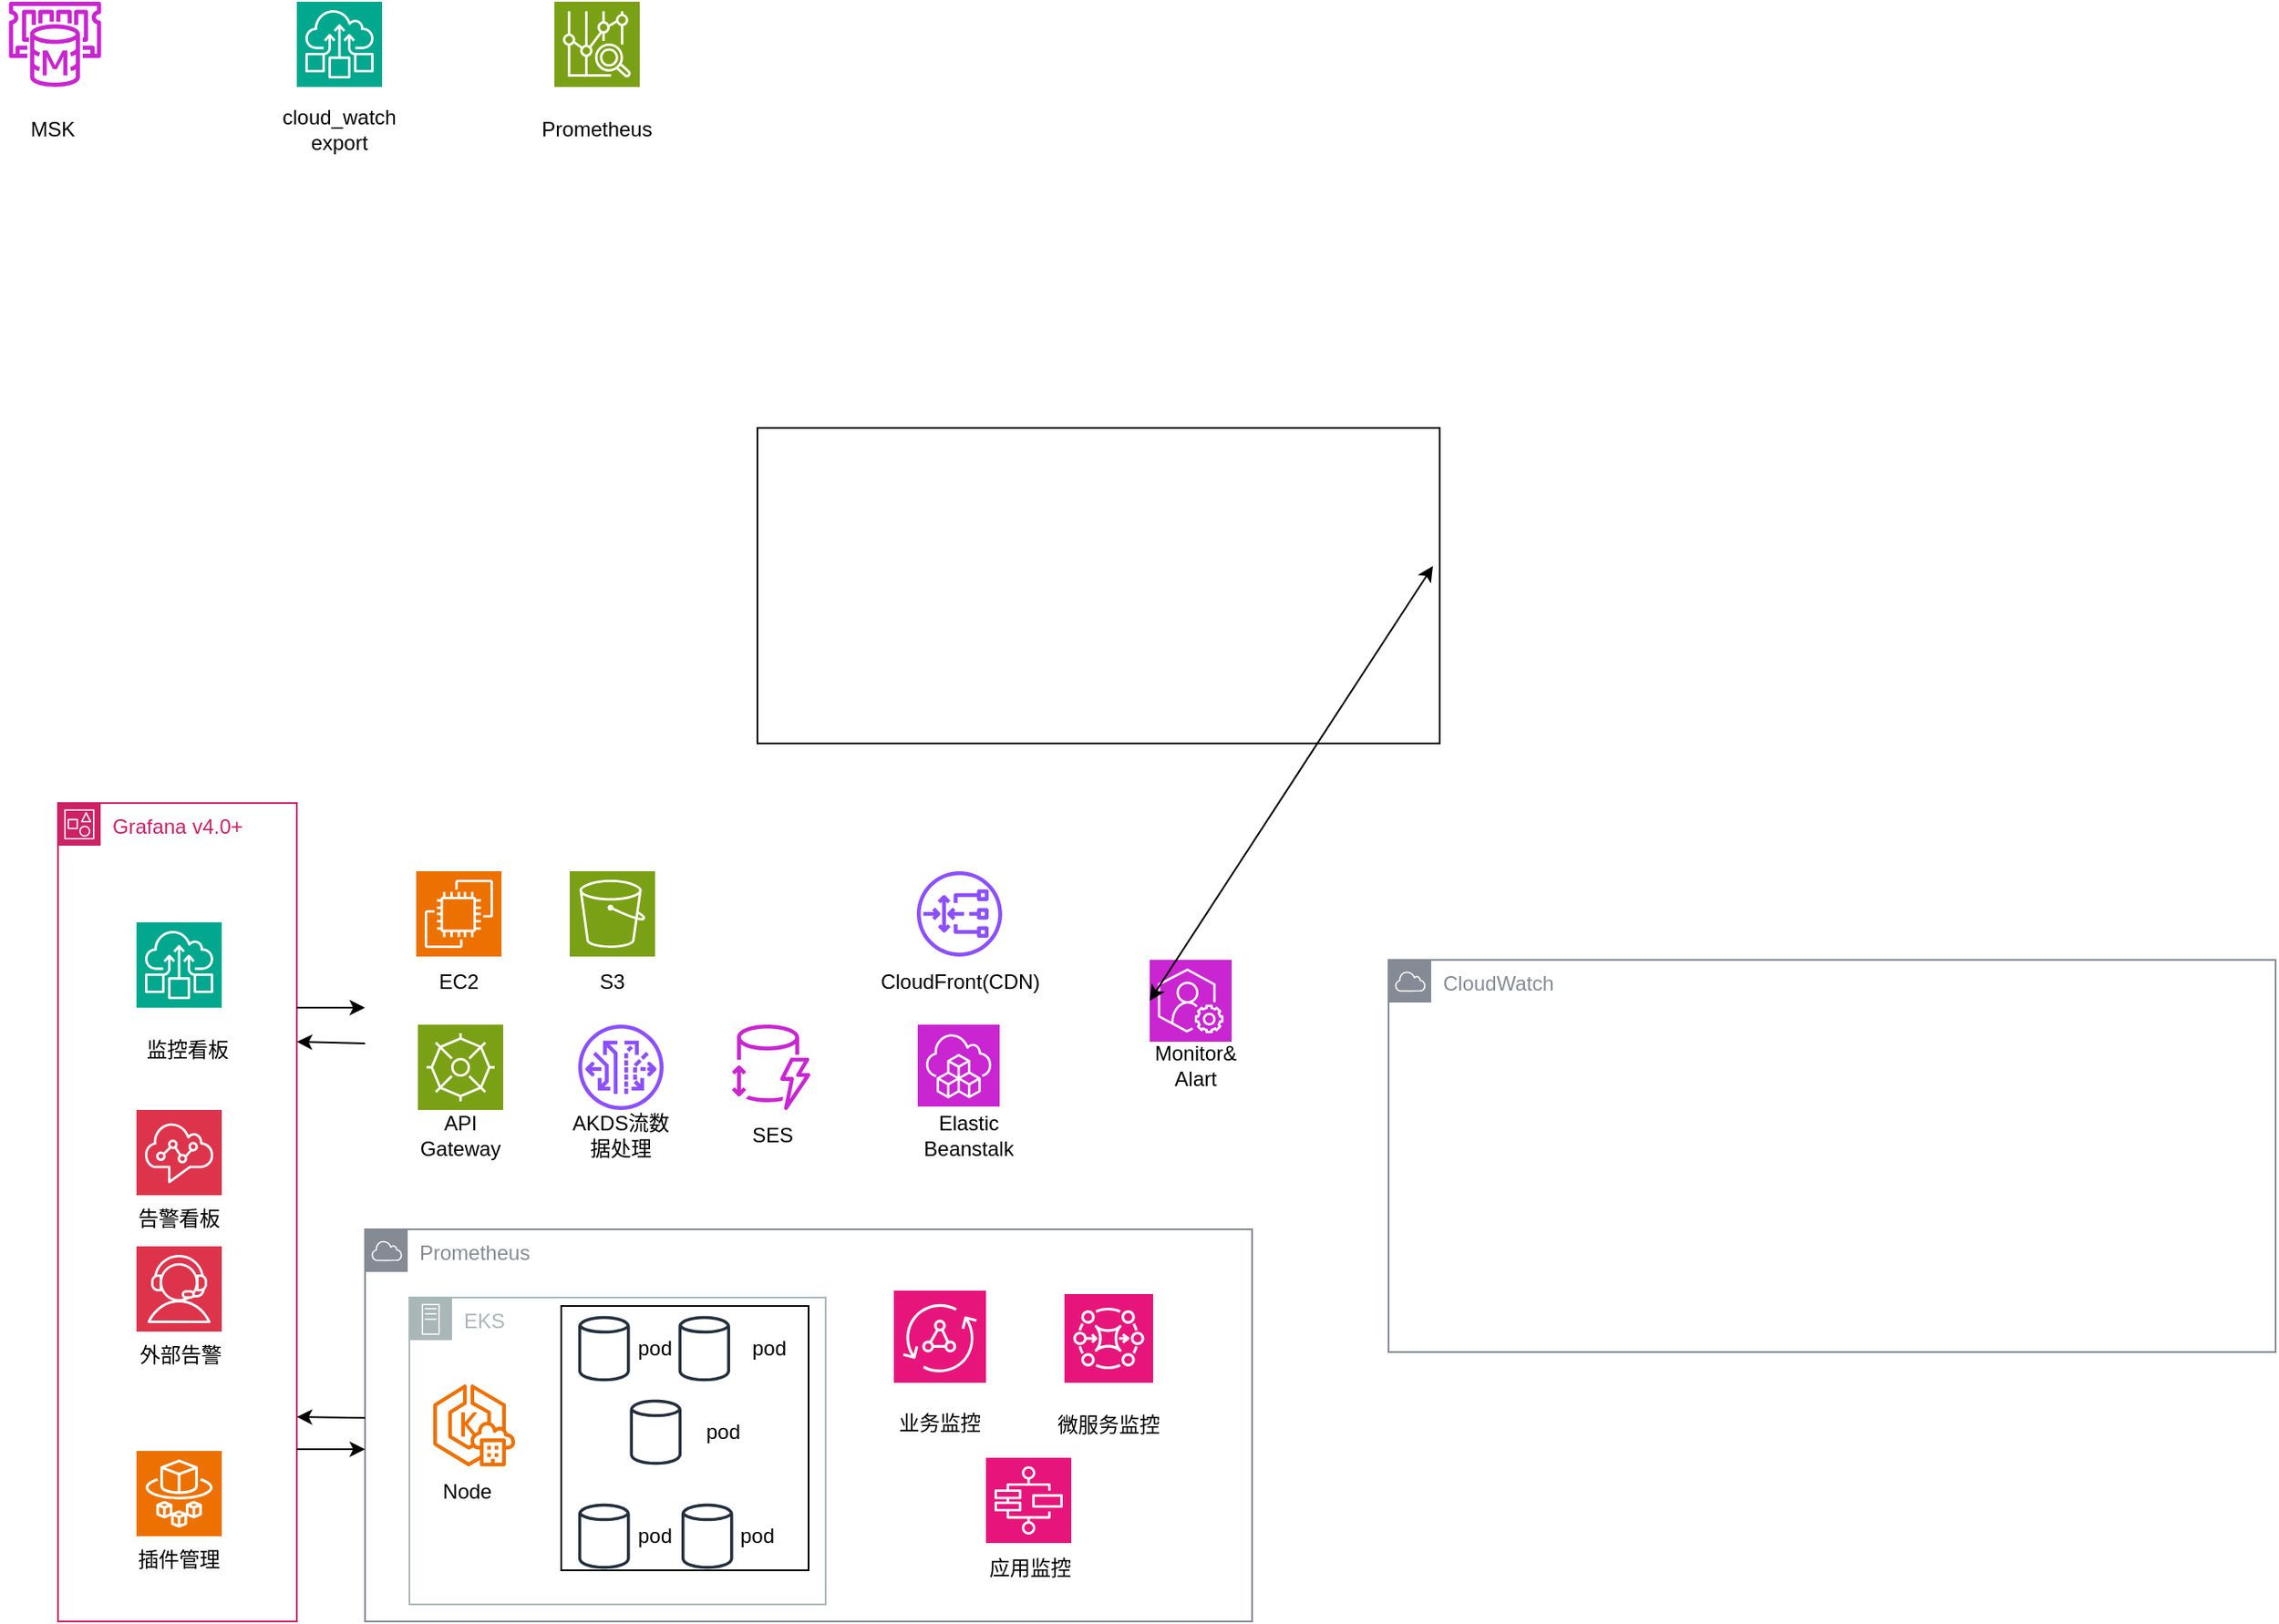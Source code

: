 <mxfile version="24.6.2" type="github">
  <diagram name="Page-1" id="crh14yNIIX4ZS6QceRDh">
    <mxGraphModel dx="1712" dy="1704" grid="1" gridSize="10" guides="1" tooltips="1" connect="1" arrows="1" fold="1" page="1" pageScale="1" pageWidth="827" pageHeight="1169" math="0" shadow="0">
      <root>
        <mxCell id="0" />
        <mxCell id="1" parent="0" />
        <mxCell id="hOvp6tXlnZ2b6GhqetEw-1" value="&lt;font style=&quot;vertical-align: inherit;&quot;&gt;&lt;font style=&quot;vertical-align: inherit;&quot;&gt;&lt;font style=&quot;vertical-align: inherit;&quot;&gt;&lt;font style=&quot;vertical-align: inherit;&quot;&gt;&lt;font style=&quot;vertical-align: inherit;&quot;&gt;&lt;font style=&quot;vertical-align: inherit;&quot;&gt;CloudWatch&lt;/font&gt;&lt;/font&gt;&lt;/font&gt;&lt;/font&gt;&lt;/font&gt;&lt;/font&gt;" style="sketch=0;outlineConnect=0;gradientColor=none;html=1;whiteSpace=wrap;fontSize=12;fontStyle=0;shape=mxgraph.aws4.group;grIcon=mxgraph.aws4.group_aws_cloud;strokeColor=#858B94;fillColor=none;verticalAlign=top;align=left;spacingLeft=30;fontColor=#858B94;dashed=0;" vertex="1" parent="1">
          <mxGeometry x="690" y="152" width="520" height="230" as="geometry" />
        </mxCell>
        <mxCell id="hOvp6tXlnZ2b6GhqetEw-2" value="" style="sketch=0;points=[[0,0,0],[0.25,0,0],[0.5,0,0],[0.75,0,0],[1,0,0],[0,1,0],[0.25,1,0],[0.5,1,0],[0.75,1,0],[1,1,0],[0,0.25,0],[0,0.5,0],[0,0.75,0],[1,0.25,0],[1,0.5,0],[1,0.75,0]];outlineConnect=0;fontColor=#232F3E;fillColor=#ED7100;strokeColor=#ffffff;dashed=0;verticalLabelPosition=bottom;verticalAlign=top;align=center;html=1;fontSize=12;fontStyle=0;aspect=fixed;shape=mxgraph.aws4.resourceIcon;resIcon=mxgraph.aws4.ec2;" vertex="1" parent="1">
          <mxGeometry x="120" y="100" width="50" height="50" as="geometry" />
        </mxCell>
        <mxCell id="hOvp6tXlnZ2b6GhqetEw-3" value="&lt;font style=&quot;vertical-align: inherit;&quot;&gt;&lt;font style=&quot;vertical-align: inherit;&quot;&gt;EC2&lt;/font&gt;&lt;/font&gt;" style="text;html=1;align=center;verticalAlign=middle;whiteSpace=wrap;rounded=0;" vertex="1" parent="1">
          <mxGeometry x="115" y="150" width="60" height="30" as="geometry" />
        </mxCell>
        <mxCell id="hOvp6tXlnZ2b6GhqetEw-4" value="" style="sketch=0;points=[[0,0,0],[0.25,0,0],[0.5,0,0],[0.75,0,0],[1,0,0],[0,1,0],[0.25,1,0],[0.5,1,0],[0.75,1,0],[1,1,0],[0,0.25,0],[0,0.5,0],[0,0.75,0],[1,0.25,0],[1,0.5,0],[1,0.75,0]];outlineConnect=0;fontColor=#232F3E;fillColor=#7AA116;strokeColor=#ffffff;dashed=0;verticalLabelPosition=bottom;verticalAlign=top;align=center;html=1;fontSize=12;fontStyle=0;aspect=fixed;shape=mxgraph.aws4.resourceIcon;resIcon=mxgraph.aws4.s3;" vertex="1" parent="1">
          <mxGeometry x="210" y="100" width="50" height="50" as="geometry" />
        </mxCell>
        <mxCell id="hOvp6tXlnZ2b6GhqetEw-5" value="&lt;font style=&quot;vertical-align: inherit;&quot;&gt;&lt;font style=&quot;vertical-align: inherit;&quot;&gt;&lt;font style=&quot;vertical-align: inherit;&quot;&gt;&lt;font style=&quot;vertical-align: inherit;&quot;&gt;S3&lt;/font&gt;&lt;/font&gt;&lt;/font&gt;&lt;/font&gt;" style="text;html=1;align=center;verticalAlign=middle;whiteSpace=wrap;rounded=0;" vertex="1" parent="1">
          <mxGeometry x="205" y="150" width="60" height="30" as="geometry" />
        </mxCell>
        <mxCell id="hOvp6tXlnZ2b6GhqetEw-6" value="" style="sketch=0;outlineConnect=0;fontColor=#232F3E;gradientColor=none;fillColor=#C925D1;strokeColor=none;dashed=0;verticalLabelPosition=bottom;verticalAlign=top;align=center;html=1;fontSize=12;fontStyle=0;aspect=fixed;pointerEvents=1;shape=mxgraph.aws4.elasticache_for_memcached;" vertex="1" parent="1">
          <mxGeometry x="-120" y="-410" width="56.52" height="50" as="geometry" />
        </mxCell>
        <mxCell id="hOvp6tXlnZ2b6GhqetEw-7" value="" style="sketch=0;outlineConnect=0;fontColor=#232F3E;gradientColor=none;fillColor=#8C4FFF;strokeColor=none;dashed=0;verticalLabelPosition=bottom;verticalAlign=top;align=center;html=1;fontSize=12;fontStyle=0;aspect=fixed;pointerEvents=1;shape=mxgraph.aws4.gateway_load_balancer;" vertex="1" parent="1">
          <mxGeometry x="413.5" y="100" width="50" height="50" as="geometry" />
        </mxCell>
        <mxCell id="hOvp6tXlnZ2b6GhqetEw-8" value="&lt;font style=&quot;vertical-align: inherit;&quot;&gt;&lt;font style=&quot;vertical-align: inherit;&quot;&gt;&lt;font style=&quot;vertical-align: inherit;&quot;&gt;&lt;font style=&quot;vertical-align: inherit;&quot;&gt;&lt;font style=&quot;vertical-align: inherit;&quot;&gt;&lt;font style=&quot;vertical-align: inherit;&quot;&gt;CloudFront(CDN)&lt;/font&gt;&lt;/font&gt;&lt;/font&gt;&lt;/font&gt;&lt;/font&gt;&lt;/font&gt;" style="text;html=1;align=center;verticalAlign=middle;whiteSpace=wrap;rounded=0;" vertex="1" parent="1">
          <mxGeometry x="408.5" y="150" width="60" height="30" as="geometry" />
        </mxCell>
        <mxCell id="hOvp6tXlnZ2b6GhqetEw-9" value="" style="sketch=0;points=[[0,0,0],[0.25,0,0],[0.5,0,0],[0.75,0,0],[1,0,0],[0,1,0],[0.25,1,0],[0.5,1,0],[0.75,1,0],[1,1,0],[0,0.25,0],[0,0.5,0],[0,0.75,0],[1,0.25,0],[1,0.5,0],[1,0.75,0]];outlineConnect=0;fontColor=#232F3E;fillColor=#C925D1;strokeColor=#ffffff;dashed=0;verticalLabelPosition=bottom;verticalAlign=top;align=center;html=1;fontSize=12;fontStyle=0;aspect=fixed;shape=mxgraph.aws4.resourceIcon;resIcon=mxgraph.aws4.cloud_development_kit;" vertex="1" parent="1">
          <mxGeometry x="414" y="190" width="48" height="48" as="geometry" />
        </mxCell>
        <mxCell id="hOvp6tXlnZ2b6GhqetEw-10" value="Elastic Beanstalk" style="text;html=1;align=center;verticalAlign=middle;whiteSpace=wrap;rounded=0;" vertex="1" parent="1">
          <mxGeometry x="413.5" y="240" width="60" height="30" as="geometry" />
        </mxCell>
        <mxCell id="hOvp6tXlnZ2b6GhqetEw-11" value="" style="sketch=0;points=[[0,0,0],[0.25,0,0],[0.5,0,0],[0.75,0,0],[1,0,0],[0,1,0],[0.25,1,0],[0.5,1,0],[0.75,1,0],[1,1,0],[0,0.25,0],[0,0.5,0],[0,0.75,0],[1,0.25,0],[1,0.5,0],[1,0.75,0]];outlineConnect=0;fontColor=#232F3E;fillColor=#7AA116;strokeColor=#ffffff;dashed=0;verticalLabelPosition=bottom;verticalAlign=top;align=center;html=1;fontSize=12;fontStyle=0;aspect=fixed;shape=mxgraph.aws4.resourceIcon;resIcon=mxgraph.aws4.reserved_instance_reporting;" vertex="1" parent="1">
          <mxGeometry x="121" y="190" width="50" height="50" as="geometry" />
        </mxCell>
        <mxCell id="hOvp6tXlnZ2b6GhqetEw-12" value="&lt;font style=&quot;vertical-align: inherit;&quot;&gt;&lt;font style=&quot;vertical-align: inherit;&quot;&gt;API Gateway&lt;/font&gt;&lt;/font&gt;" style="text;html=1;align=center;verticalAlign=middle;whiteSpace=wrap;rounded=0;" vertex="1" parent="1">
          <mxGeometry x="116" y="240" width="60" height="30" as="geometry" />
        </mxCell>
        <mxCell id="hOvp6tXlnZ2b6GhqetEw-13" value="" style="sketch=0;outlineConnect=0;fontColor=#232F3E;gradientColor=none;fillColor=#8C4FFF;strokeColor=none;dashed=0;verticalLabelPosition=bottom;verticalAlign=top;align=center;html=1;fontSize=12;fontStyle=0;aspect=fixed;pointerEvents=1;shape=mxgraph.aws4.vpc_traffic_mirroring;" vertex="1" parent="1">
          <mxGeometry x="215" y="190" width="50" height="50" as="geometry" />
        </mxCell>
        <mxCell id="hOvp6tXlnZ2b6GhqetEw-14" value="AKDS流数据处理" style="text;html=1;align=center;verticalAlign=middle;whiteSpace=wrap;rounded=0;" vertex="1" parent="1">
          <mxGeometry x="210" y="240" width="60" height="30" as="geometry" />
        </mxCell>
        <mxCell id="hOvp6tXlnZ2b6GhqetEw-15" value="" style="sketch=0;outlineConnect=0;fontColor=#232F3E;gradientColor=none;fillColor=#C925D1;strokeColor=none;dashed=0;verticalLabelPosition=bottom;verticalAlign=top;align=center;html=1;fontSize=12;fontStyle=0;aspect=fixed;pointerEvents=1;shape=mxgraph.aws4.dynamodb_standard_infrequent_access_table_class;" vertex="1" parent="1">
          <mxGeometry x="304" y="190" width="48.08" height="50" as="geometry" />
        </mxCell>
        <mxCell id="hOvp6tXlnZ2b6GhqetEw-16" value="&lt;font style=&quot;vertical-align: inherit;&quot;&gt;&lt;font style=&quot;vertical-align: inherit;&quot;&gt;&lt;font style=&quot;vertical-align: inherit;&quot;&gt;&lt;font style=&quot;vertical-align: inherit;&quot;&gt;MSK&lt;/font&gt;&lt;/font&gt;&lt;/font&gt;&lt;/font&gt;" style="text;html=1;align=center;verticalAlign=middle;whiteSpace=wrap;rounded=0;" vertex="1" parent="1">
          <mxGeometry x="-123.48" y="-350" width="60" height="30" as="geometry" />
        </mxCell>
        <mxCell id="hOvp6tXlnZ2b6GhqetEw-17" value="SES" style="text;html=1;align=center;verticalAlign=middle;whiteSpace=wrap;rounded=0;" vertex="1" parent="1">
          <mxGeometry x="299.04" y="240" width="60" height="30" as="geometry" />
        </mxCell>
        <mxCell id="hOvp6tXlnZ2b6GhqetEw-18" value="" style="sketch=0;points=[[0,0,0],[0.25,0,0],[0.5,0,0],[0.75,0,0],[1,0,0],[0,1,0],[0.25,1,0],[0.5,1,0],[0.75,1,0],[1,1,0],[0,0.25,0],[0,0.5,0],[0,0.75,0],[1,0.25,0],[1,0.5,0],[1,0.75,0]];outlineConnect=0;fontColor=#232F3E;fillColor=#C925D1;strokeColor=#ffffff;dashed=0;verticalLabelPosition=bottom;verticalAlign=top;align=center;html=1;fontSize=12;fontStyle=0;aspect=fixed;shape=mxgraph.aws4.resourceIcon;resIcon=mxgraph.aws4.support;" vertex="1" parent="1">
          <mxGeometry x="550" y="152" width="48" height="48" as="geometry" />
        </mxCell>
        <mxCell id="hOvp6tXlnZ2b6GhqetEw-19" value="Monitor&amp;amp;&lt;div&gt;Alart&lt;/div&gt;" style="text;html=1;align=center;verticalAlign=middle;whiteSpace=wrap;rounded=0;" vertex="1" parent="1">
          <mxGeometry x="547" y="199" width="60" height="30" as="geometry" />
        </mxCell>
        <mxCell id="hOvp6tXlnZ2b6GhqetEw-20" value="" style="verticalLabelPosition=bottom;verticalAlign=top;html=1;shape=mxgraph.basic.rect;fillColor2=none;strokeWidth=1;size=20;indent=5;fillColor=none;" vertex="1" parent="1">
          <mxGeometry x="320" y="-160" width="400" height="185" as="geometry" />
        </mxCell>
        <mxCell id="hOvp6tXlnZ2b6GhqetEw-21" value="" style="endArrow=classic;startArrow=classic;html=1;rounded=0;entryX=0;entryY=0.5;entryDx=0;entryDy=0;entryPerimeter=0;exitX=0.99;exitY=0.438;exitDx=0;exitDy=0;exitPerimeter=0;" edge="1" parent="1" source="hOvp6tXlnZ2b6GhqetEw-20" target="hOvp6tXlnZ2b6GhqetEw-18">
          <mxGeometry width="50" height="50" relative="1" as="geometry">
            <mxPoint x="300" y="310" as="sourcePoint" />
            <mxPoint x="350" y="260" as="targetPoint" />
          </mxGeometry>
        </mxCell>
        <mxCell id="hOvp6tXlnZ2b6GhqetEw-22" value="Prometheus" style="sketch=0;outlineConnect=0;gradientColor=none;html=1;whiteSpace=wrap;fontSize=12;fontStyle=0;shape=mxgraph.aws4.group;grIcon=mxgraph.aws4.group_aws_cloud;strokeColor=#858B94;fillColor=none;verticalAlign=top;align=left;spacingLeft=30;fontColor=#858B94;dashed=0;" vertex="1" parent="1">
          <mxGeometry x="90" y="310" width="520" height="230" as="geometry" />
        </mxCell>
        <mxCell id="hOvp6tXlnZ2b6GhqetEw-23" value="EKS" style="sketch=0;outlineConnect=0;gradientColor=none;html=1;whiteSpace=wrap;fontSize=12;fontStyle=0;shape=mxgraph.aws4.group;grIcon=mxgraph.aws4.group_on_premise;strokeColor=#AAB7B8;fillColor=none;verticalAlign=top;align=left;spacingLeft=30;fontColor=#AAB7B8;dashed=0;" vertex="1" parent="1">
          <mxGeometry x="116" y="350" width="244" height="180" as="geometry" />
        </mxCell>
        <mxCell id="hOvp6tXlnZ2b6GhqetEw-24" value="" style="sketch=0;outlineConnect=0;fontColor=#232F3E;gradientColor=none;fillColor=#ED7100;strokeColor=none;dashed=0;verticalLabelPosition=bottom;verticalAlign=top;align=center;html=1;fontSize=12;fontStyle=0;aspect=fixed;pointerEvents=1;shape=mxgraph.aws4.eks_on_outposts;" vertex="1" parent="1">
          <mxGeometry x="130" y="401" width="48" height="48" as="geometry" />
        </mxCell>
        <mxCell id="hOvp6tXlnZ2b6GhqetEw-25" value="" style="sketch=0;outlineConnect=0;fontColor=#232F3E;gradientColor=none;fillColor=#232F3D;strokeColor=none;dashed=0;verticalLabelPosition=bottom;verticalAlign=top;align=center;html=1;fontSize=12;fontStyle=0;aspect=fixed;pointerEvents=1;shape=mxgraph.aws4.generic_database;" vertex="1" parent="1">
          <mxGeometry x="215" y="360" width="30.26" height="40" as="geometry" />
        </mxCell>
        <mxCell id="hOvp6tXlnZ2b6GhqetEw-26" value="" style="sketch=0;outlineConnect=0;fontColor=#232F3E;gradientColor=none;fillColor=#232F3D;strokeColor=none;dashed=0;verticalLabelPosition=bottom;verticalAlign=top;align=center;html=1;fontSize=12;fontStyle=0;aspect=fixed;pointerEvents=1;shape=mxgraph.aws4.generic_database;" vertex="1" parent="1">
          <mxGeometry x="273.74" y="360" width="30.26" height="40" as="geometry" />
        </mxCell>
        <mxCell id="hOvp6tXlnZ2b6GhqetEw-27" value="" style="sketch=0;outlineConnect=0;fontColor=#232F3E;gradientColor=none;fillColor=#232F3D;strokeColor=none;dashed=0;verticalLabelPosition=bottom;verticalAlign=top;align=center;html=1;fontSize=12;fontStyle=0;aspect=fixed;pointerEvents=1;shape=mxgraph.aws4.generic_database;" vertex="1" parent="1">
          <mxGeometry x="245.26" y="409" width="30.26" height="40" as="geometry" />
        </mxCell>
        <mxCell id="hOvp6tXlnZ2b6GhqetEw-28" value="" style="sketch=0;outlineConnect=0;fontColor=#232F3E;gradientColor=none;fillColor=#232F3D;strokeColor=none;dashed=0;verticalLabelPosition=bottom;verticalAlign=top;align=center;html=1;fontSize=12;fontStyle=0;aspect=fixed;pointerEvents=1;shape=mxgraph.aws4.generic_database;" vertex="1" parent="1">
          <mxGeometry x="215.0" y="470" width="30.26" height="40" as="geometry" />
        </mxCell>
        <mxCell id="hOvp6tXlnZ2b6GhqetEw-29" value="" style="sketch=0;outlineConnect=0;fontColor=#232F3E;gradientColor=none;fillColor=#232F3D;strokeColor=none;dashed=0;verticalLabelPosition=bottom;verticalAlign=top;align=center;html=1;fontSize=12;fontStyle=0;aspect=fixed;pointerEvents=1;shape=mxgraph.aws4.generic_database;" vertex="1" parent="1">
          <mxGeometry x="275.52" y="470" width="30.26" height="40" as="geometry" />
        </mxCell>
        <mxCell id="hOvp6tXlnZ2b6GhqetEw-30" value="Node" style="text;html=1;align=center;verticalAlign=middle;whiteSpace=wrap;rounded=0;" vertex="1" parent="1">
          <mxGeometry x="120" y="449" width="60" height="30" as="geometry" />
        </mxCell>
        <mxCell id="hOvp6tXlnZ2b6GhqetEw-31" value="pod" style="text;html=1;align=center;verticalAlign=middle;whiteSpace=wrap;rounded=0;" vertex="1" parent="1">
          <mxGeometry x="270" y="414" width="60" height="30" as="geometry" />
        </mxCell>
        <mxCell id="hOvp6tXlnZ2b6GhqetEw-32" value="pod" style="text;html=1;align=center;verticalAlign=middle;whiteSpace=wrap;rounded=0;" vertex="1" parent="1">
          <mxGeometry x="230" y="365" width="60" height="30" as="geometry" />
        </mxCell>
        <mxCell id="hOvp6tXlnZ2b6GhqetEw-33" value="pod" style="text;html=1;align=center;verticalAlign=middle;whiteSpace=wrap;rounded=0;" vertex="1" parent="1">
          <mxGeometry x="296.52" y="365" width="60" height="30" as="geometry" />
        </mxCell>
        <mxCell id="hOvp6tXlnZ2b6GhqetEw-34" value="pod" style="text;html=1;align=center;verticalAlign=middle;whiteSpace=wrap;rounded=0;" vertex="1" parent="1">
          <mxGeometry x="230" y="475" width="60" height="30" as="geometry" />
        </mxCell>
        <mxCell id="hOvp6tXlnZ2b6GhqetEw-35" value="pod" style="text;html=1;align=center;verticalAlign=middle;whiteSpace=wrap;rounded=0;" vertex="1" parent="1">
          <mxGeometry x="290" y="475" width="60" height="30" as="geometry" />
        </mxCell>
        <mxCell id="hOvp6tXlnZ2b6GhqetEw-36" value="" style="verticalLabelPosition=bottom;verticalAlign=top;html=1;shape=mxgraph.basic.rect;fillColor2=none;strokeWidth=1;size=20;indent=5;fillColor=none;" vertex="1" parent="1">
          <mxGeometry x="205" y="355" width="145" height="155" as="geometry" />
        </mxCell>
        <mxCell id="hOvp6tXlnZ2b6GhqetEw-37" value="" style="sketch=0;points=[[0,0,0],[0.25,0,0],[0.5,0,0],[0.75,0,0],[1,0,0],[0,1,0],[0.25,1,0],[0.5,1,0],[0.75,1,0],[1,1,0],[0,0.25,0],[0,0.5,0],[0,0.75,0],[1,0.25,0],[1,0.5,0],[1,0.75,0]];outlineConnect=0;fontColor=#232F3E;fillColor=#E7157B;strokeColor=#ffffff;dashed=0;verticalLabelPosition=bottom;verticalAlign=top;align=center;html=1;fontSize=12;fontStyle=0;aspect=fixed;shape=mxgraph.aws4.resourceIcon;resIcon=mxgraph.aws4.appsync;" vertex="1" parent="1">
          <mxGeometry x="400" y="346" width="54" height="54" as="geometry" />
        </mxCell>
        <mxCell id="hOvp6tXlnZ2b6GhqetEw-38" value="业务监控" style="text;html=1;align=center;verticalAlign=middle;whiteSpace=wrap;rounded=0;" vertex="1" parent="1">
          <mxGeometry x="397" y="409" width="60" height="30" as="geometry" />
        </mxCell>
        <mxCell id="hOvp6tXlnZ2b6GhqetEw-39" value="" style="sketch=0;points=[[0,0,0],[0.25,0,0],[0.5,0,0],[0.75,0,0],[1,0,0],[0,1,0],[0.25,1,0],[0.5,1,0],[0.75,1,0],[1,1,0],[0,0.25,0],[0,0.5,0],[0,0.75,0],[1,0.25,0],[1,0.5,0],[1,0.75,0]];outlineConnect=0;fontColor=#232F3E;fillColor=#E7157B;strokeColor=#ffffff;dashed=0;verticalLabelPosition=bottom;verticalAlign=top;align=center;html=1;fontSize=12;fontStyle=0;aspect=fixed;shape=mxgraph.aws4.resourceIcon;resIcon=mxgraph.aws4.mq;" vertex="1" parent="1">
          <mxGeometry x="500" y="348" width="52" height="52" as="geometry" />
        </mxCell>
        <mxCell id="hOvp6tXlnZ2b6GhqetEw-40" value="微服务监控" style="text;html=1;align=center;verticalAlign=middle;whiteSpace=wrap;rounded=0;" vertex="1" parent="1">
          <mxGeometry x="492" y="410" width="68" height="30" as="geometry" />
        </mxCell>
        <mxCell id="hOvp6tXlnZ2b6GhqetEw-41" value="" style="sketch=0;points=[[0,0,0],[0.25,0,0],[0.5,0,0],[0.75,0,0],[1,0,0],[0,1,0],[0.25,1,0],[0.5,1,0],[0.75,1,0],[1,1,0],[0,0.25,0],[0,0.5,0],[0,0.75,0],[1,0.25,0],[1,0.5,0],[1,0.75,0]];outlineConnect=0;fontColor=#232F3E;fillColor=#E7157B;strokeColor=#ffffff;dashed=0;verticalLabelPosition=bottom;verticalAlign=top;align=center;html=1;fontSize=12;fontStyle=0;aspect=fixed;shape=mxgraph.aws4.resourceIcon;resIcon=mxgraph.aws4.step_functions;" vertex="1" parent="1">
          <mxGeometry x="454" y="444" width="50" height="50" as="geometry" />
        </mxCell>
        <mxCell id="hOvp6tXlnZ2b6GhqetEw-42" value="应用监控" style="text;html=1;align=center;verticalAlign=middle;whiteSpace=wrap;rounded=0;" vertex="1" parent="1">
          <mxGeometry x="450" y="494" width="60" height="30" as="geometry" />
        </mxCell>
        <mxCell id="hOvp6tXlnZ2b6GhqetEw-43" value="Grafana v4.0+" style="points=[[0,0],[0.25,0],[0.5,0],[0.75,0],[1,0],[1,0.25],[1,0.5],[1,0.75],[1,1],[0.75,1],[0.5,1],[0.25,1],[0,1],[0,0.75],[0,0.5],[0,0.25]];outlineConnect=0;gradientColor=none;html=1;whiteSpace=wrap;fontSize=12;fontStyle=0;container=1;pointerEvents=0;collapsible=0;recursiveResize=0;shape=mxgraph.aws4.group;grIcon=mxgraph.aws4.group_account;strokeColor=#CD2264;fillColor=none;verticalAlign=top;align=left;spacingLeft=30;fontColor=#CD2264;dashed=0;" vertex="1" parent="1">
          <mxGeometry x="-90" y="60" width="140" height="480" as="geometry" />
        </mxCell>
        <mxCell id="hOvp6tXlnZ2b6GhqetEw-44" value="" style="sketch=0;points=[[0,0,0],[0.25,0,0],[0.5,0,0],[0.75,0,0],[1,0,0],[0,1,0],[0.25,1,0],[0.5,1,0],[0.75,1,0],[1,1,0],[0,0.25,0],[0,0.5,0],[0,0.75,0],[1,0.25,0],[1,0.5,0],[1,0.75,0]];outlineConnect=0;fontColor=#232F3E;fillColor=#01A88D;strokeColor=#ffffff;dashed=0;verticalLabelPosition=bottom;verticalAlign=top;align=center;html=1;fontSize=12;fontStyle=0;aspect=fixed;shape=mxgraph.aws4.resourceIcon;resIcon=mxgraph.aws4.workspaces_thin_client;" vertex="1" parent="hOvp6tXlnZ2b6GhqetEw-43">
          <mxGeometry x="46" y="70" width="50" height="50" as="geometry" />
        </mxCell>
        <mxCell id="hOvp6tXlnZ2b6GhqetEw-45" value="" style="sketch=0;points=[[0,0,0],[0.25,0,0],[0.5,0,0],[0.75,0,0],[1,0,0],[0,1,0],[0.25,1,0],[0.5,1,0],[0.75,1,0],[1,1,0],[0,0.25,0],[0,0.5,0],[0,0.75,0],[1,0.25,0],[1,0.5,0],[1,0.75,0]];outlineConnect=0;fontColor=#232F3E;fillColor=#DD344C;strokeColor=#ffffff;dashed=0;verticalLabelPosition=bottom;verticalAlign=top;align=center;html=1;fontSize=12;fontStyle=0;aspect=fixed;shape=mxgraph.aws4.resourceIcon;resIcon=mxgraph.aws4.connect;" vertex="1" parent="hOvp6tXlnZ2b6GhqetEw-43">
          <mxGeometry x="46" y="180" width="50" height="50" as="geometry" />
        </mxCell>
        <mxCell id="hOvp6tXlnZ2b6GhqetEw-46" value="监控看板" style="text;html=1;align=center;verticalAlign=middle;whiteSpace=wrap;rounded=0;" vertex="1" parent="hOvp6tXlnZ2b6GhqetEw-43">
          <mxGeometry x="46" y="130" width="60" height="30" as="geometry" />
        </mxCell>
        <mxCell id="hOvp6tXlnZ2b6GhqetEw-47" value="&lt;span style=&quot;color: rgb(0, 0, 0); font-family: Helvetica; font-size: 12px; font-style: normal; font-variant-ligatures: normal; font-variant-caps: normal; font-weight: 400; letter-spacing: normal; orphans: 2; text-align: center; text-indent: 0px; text-transform: none; widows: 2; word-spacing: 0px; -webkit-text-stroke-width: 0px; white-space: normal; background-color: rgb(251, 251, 251); text-decoration-thickness: initial; text-decoration-style: initial; text-decoration-color: initial; display: inline !important; float: none;&quot;&gt;告警看板&lt;/span&gt;" style="text;whiteSpace=wrap;html=1;" vertex="1" parent="hOvp6tXlnZ2b6GhqetEw-43">
          <mxGeometry x="45" y="230" width="80" height="40" as="geometry" />
        </mxCell>
        <mxCell id="hOvp6tXlnZ2b6GhqetEw-48" value="" style="sketch=0;points=[[0,0,0],[0.25,0,0],[0.5,0,0],[0.75,0,0],[1,0,0],[0,1,0],[0.25,1,0],[0.5,1,0],[0.75,1,0],[1,1,0],[0,0.25,0],[0,0.5,0],[0,0.75,0],[1,0.25,0],[1,0.5,0],[1,0.75,0]];outlineConnect=0;fontColor=#232F3E;fillColor=#ED7100;strokeColor=#ffffff;dashed=0;verticalLabelPosition=bottom;verticalAlign=top;align=center;html=1;fontSize=12;fontStyle=0;aspect=fixed;shape=mxgraph.aws4.resourceIcon;resIcon=mxgraph.aws4.fargate;" vertex="1" parent="hOvp6tXlnZ2b6GhqetEw-43">
          <mxGeometry x="46" y="380" width="50" height="50" as="geometry" />
        </mxCell>
        <mxCell id="hOvp6tXlnZ2b6GhqetEw-49" value="&lt;span style=&quot;color: rgb(0, 0, 0); font-family: Helvetica; font-size: 12px; font-style: normal; font-variant-ligatures: normal; font-variant-caps: normal; font-weight: 400; letter-spacing: normal; orphans: 2; text-align: center; text-indent: 0px; text-transform: none; widows: 2; word-spacing: 0px; -webkit-text-stroke-width: 0px; white-space: normal; background-color: rgb(251, 251, 251); text-decoration-thickness: initial; text-decoration-style: initial; text-decoration-color: initial; display: inline !important; float: none;&quot;&gt;插件管理&lt;/span&gt;" style="text;whiteSpace=wrap;html=1;" vertex="1" parent="hOvp6tXlnZ2b6GhqetEw-43">
          <mxGeometry x="45" y="430" width="80" height="40" as="geometry" />
        </mxCell>
        <mxCell id="hOvp6tXlnZ2b6GhqetEw-50" value="" style="sketch=0;points=[[0,0,0],[0.25,0,0],[0.5,0,0],[0.75,0,0],[1,0,0],[0,1,0],[0.25,1,0],[0.5,1,0],[0.75,1,0],[1,1,0],[0,0.25,0],[0,0.5,0],[0,0.75,0],[1,0.25,0],[1,0.5,0],[1,0.75,0]];outlineConnect=0;fontColor=#232F3E;fillColor=#DD344C;strokeColor=#ffffff;dashed=0;verticalLabelPosition=bottom;verticalAlign=top;align=center;html=1;fontSize=12;fontStyle=0;aspect=fixed;shape=mxgraph.aws4.resourceIcon;resIcon=mxgraph.aws4.contact_center;" vertex="1" parent="hOvp6tXlnZ2b6GhqetEw-43">
          <mxGeometry x="46" y="260" width="50" height="50" as="geometry" />
        </mxCell>
        <mxCell id="hOvp6tXlnZ2b6GhqetEw-51" value="&lt;div style=&quot;text-align: center;&quot;&gt;&lt;span style=&quot;background-color: initial;&quot;&gt;外部告警&lt;/span&gt;&lt;/div&gt;" style="text;whiteSpace=wrap;html=1;" vertex="1" parent="hOvp6tXlnZ2b6GhqetEw-43">
          <mxGeometry x="46" y="310" width="80" height="40" as="geometry" />
        </mxCell>
        <mxCell id="hOvp6tXlnZ2b6GhqetEw-52" value="" style="endArrow=classic;html=1;rounded=0;exitX=1;exitY=0.25;exitDx=0;exitDy=0;" edge="1" parent="1" source="hOvp6tXlnZ2b6GhqetEw-43">
          <mxGeometry width="50" height="50" relative="1" as="geometry">
            <mxPoint x="30" y="330" as="sourcePoint" />
            <mxPoint x="90" y="180" as="targetPoint" />
          </mxGeometry>
        </mxCell>
        <mxCell id="hOvp6tXlnZ2b6GhqetEw-53" value="" style="endArrow=classic;html=1;rounded=0;entryX=1;entryY=0.75;entryDx=0;entryDy=0;" edge="1" parent="1" source="hOvp6tXlnZ2b6GhqetEw-22" target="hOvp6tXlnZ2b6GhqetEw-43">
          <mxGeometry width="50" height="50" relative="1" as="geometry">
            <mxPoint x="60" y="190" as="sourcePoint" />
            <mxPoint x="100" y="190" as="targetPoint" />
          </mxGeometry>
        </mxCell>
        <mxCell id="hOvp6tXlnZ2b6GhqetEw-54" value="" style="endArrow=classic;html=1;rounded=0;entryX=1;entryY=0.75;entryDx=0;entryDy=0;" edge="1" parent="1">
          <mxGeometry width="50" height="50" relative="1" as="geometry">
            <mxPoint x="90" y="201" as="sourcePoint" />
            <mxPoint x="50" y="200" as="targetPoint" />
          </mxGeometry>
        </mxCell>
        <mxCell id="hOvp6tXlnZ2b6GhqetEw-55" value="" style="endArrow=classic;html=1;rounded=0;exitX=1;exitY=0.25;exitDx=0;exitDy=0;" edge="1" parent="1">
          <mxGeometry width="50" height="50" relative="1" as="geometry">
            <mxPoint x="50" y="439" as="sourcePoint" />
            <mxPoint x="90" y="439" as="targetPoint" />
          </mxGeometry>
        </mxCell>
        <mxCell id="hOvp6tXlnZ2b6GhqetEw-57" value="" style="sketch=0;points=[[0,0,0],[0.25,0,0],[0.5,0,0],[0.75,0,0],[1,0,0],[0,1,0],[0.25,1,0],[0.5,1,0],[0.75,1,0],[1,1,0],[0,0.25,0],[0,0.5,0],[0,0.75,0],[1,0.25,0],[1,0.5,0],[1,0.75,0]];outlineConnect=0;fontColor=#232F3E;fillColor=#01A88D;strokeColor=#ffffff;dashed=0;verticalLabelPosition=bottom;verticalAlign=top;align=center;html=1;fontSize=12;fontStyle=0;aspect=fixed;shape=mxgraph.aws4.resourceIcon;resIcon=mxgraph.aws4.workspaces_thin_client;" vertex="1" parent="1">
          <mxGeometry x="50" y="-410" width="50" height="50" as="geometry" />
        </mxCell>
        <mxCell id="hOvp6tXlnZ2b6GhqetEw-58" value="&lt;font style=&quot;vertical-align: inherit;&quot;&gt;&lt;font style=&quot;vertical-align: inherit;&quot;&gt;&lt;font style=&quot;vertical-align: inherit;&quot;&gt;&lt;font style=&quot;vertical-align: inherit;&quot;&gt;cloud_watch export&lt;/font&gt;&lt;/font&gt;&lt;/font&gt;&lt;/font&gt;" style="text;html=1;align=center;verticalAlign=middle;whiteSpace=wrap;rounded=0;" vertex="1" parent="1">
          <mxGeometry x="45.0" y="-350" width="60" height="30" as="geometry" />
        </mxCell>
        <mxCell id="hOvp6tXlnZ2b6GhqetEw-59" value="" style="sketch=0;points=[[0,0,0],[0.25,0,0],[0.5,0,0],[0.75,0,0],[1,0,0],[0,1,0],[0.25,1,0],[0.5,1,0],[0.75,1,0],[1,1,0],[0,0.25,0],[0,0.5,0],[0,0.75,0],[1,0.25,0],[1,0.5,0],[1,0.75,0]];outlineConnect=0;fontColor=#232F3E;fillColor=#7AA116;strokeColor=#ffffff;dashed=0;verticalLabelPosition=bottom;verticalAlign=top;align=center;html=1;fontSize=12;fontStyle=0;aspect=fixed;shape=mxgraph.aws4.resourceIcon;resIcon=mxgraph.aws4.cost_explorer;" vertex="1" parent="1">
          <mxGeometry x="201" y="-410" width="50" height="50" as="geometry" />
        </mxCell>
        <mxCell id="hOvp6tXlnZ2b6GhqetEw-60" value="&lt;font style=&quot;vertical-align: inherit;&quot;&gt;&lt;font style=&quot;vertical-align: inherit;&quot;&gt;&lt;font style=&quot;vertical-align: inherit;&quot;&gt;&lt;font style=&quot;vertical-align: inherit;&quot;&gt;Prometheus&lt;/font&gt;&lt;/font&gt;&lt;/font&gt;&lt;/font&gt;" style="text;html=1;align=center;verticalAlign=middle;whiteSpace=wrap;rounded=0;" vertex="1" parent="1">
          <mxGeometry x="196" y="-350" width="60" height="30" as="geometry" />
        </mxCell>
      </root>
    </mxGraphModel>
  </diagram>
</mxfile>
